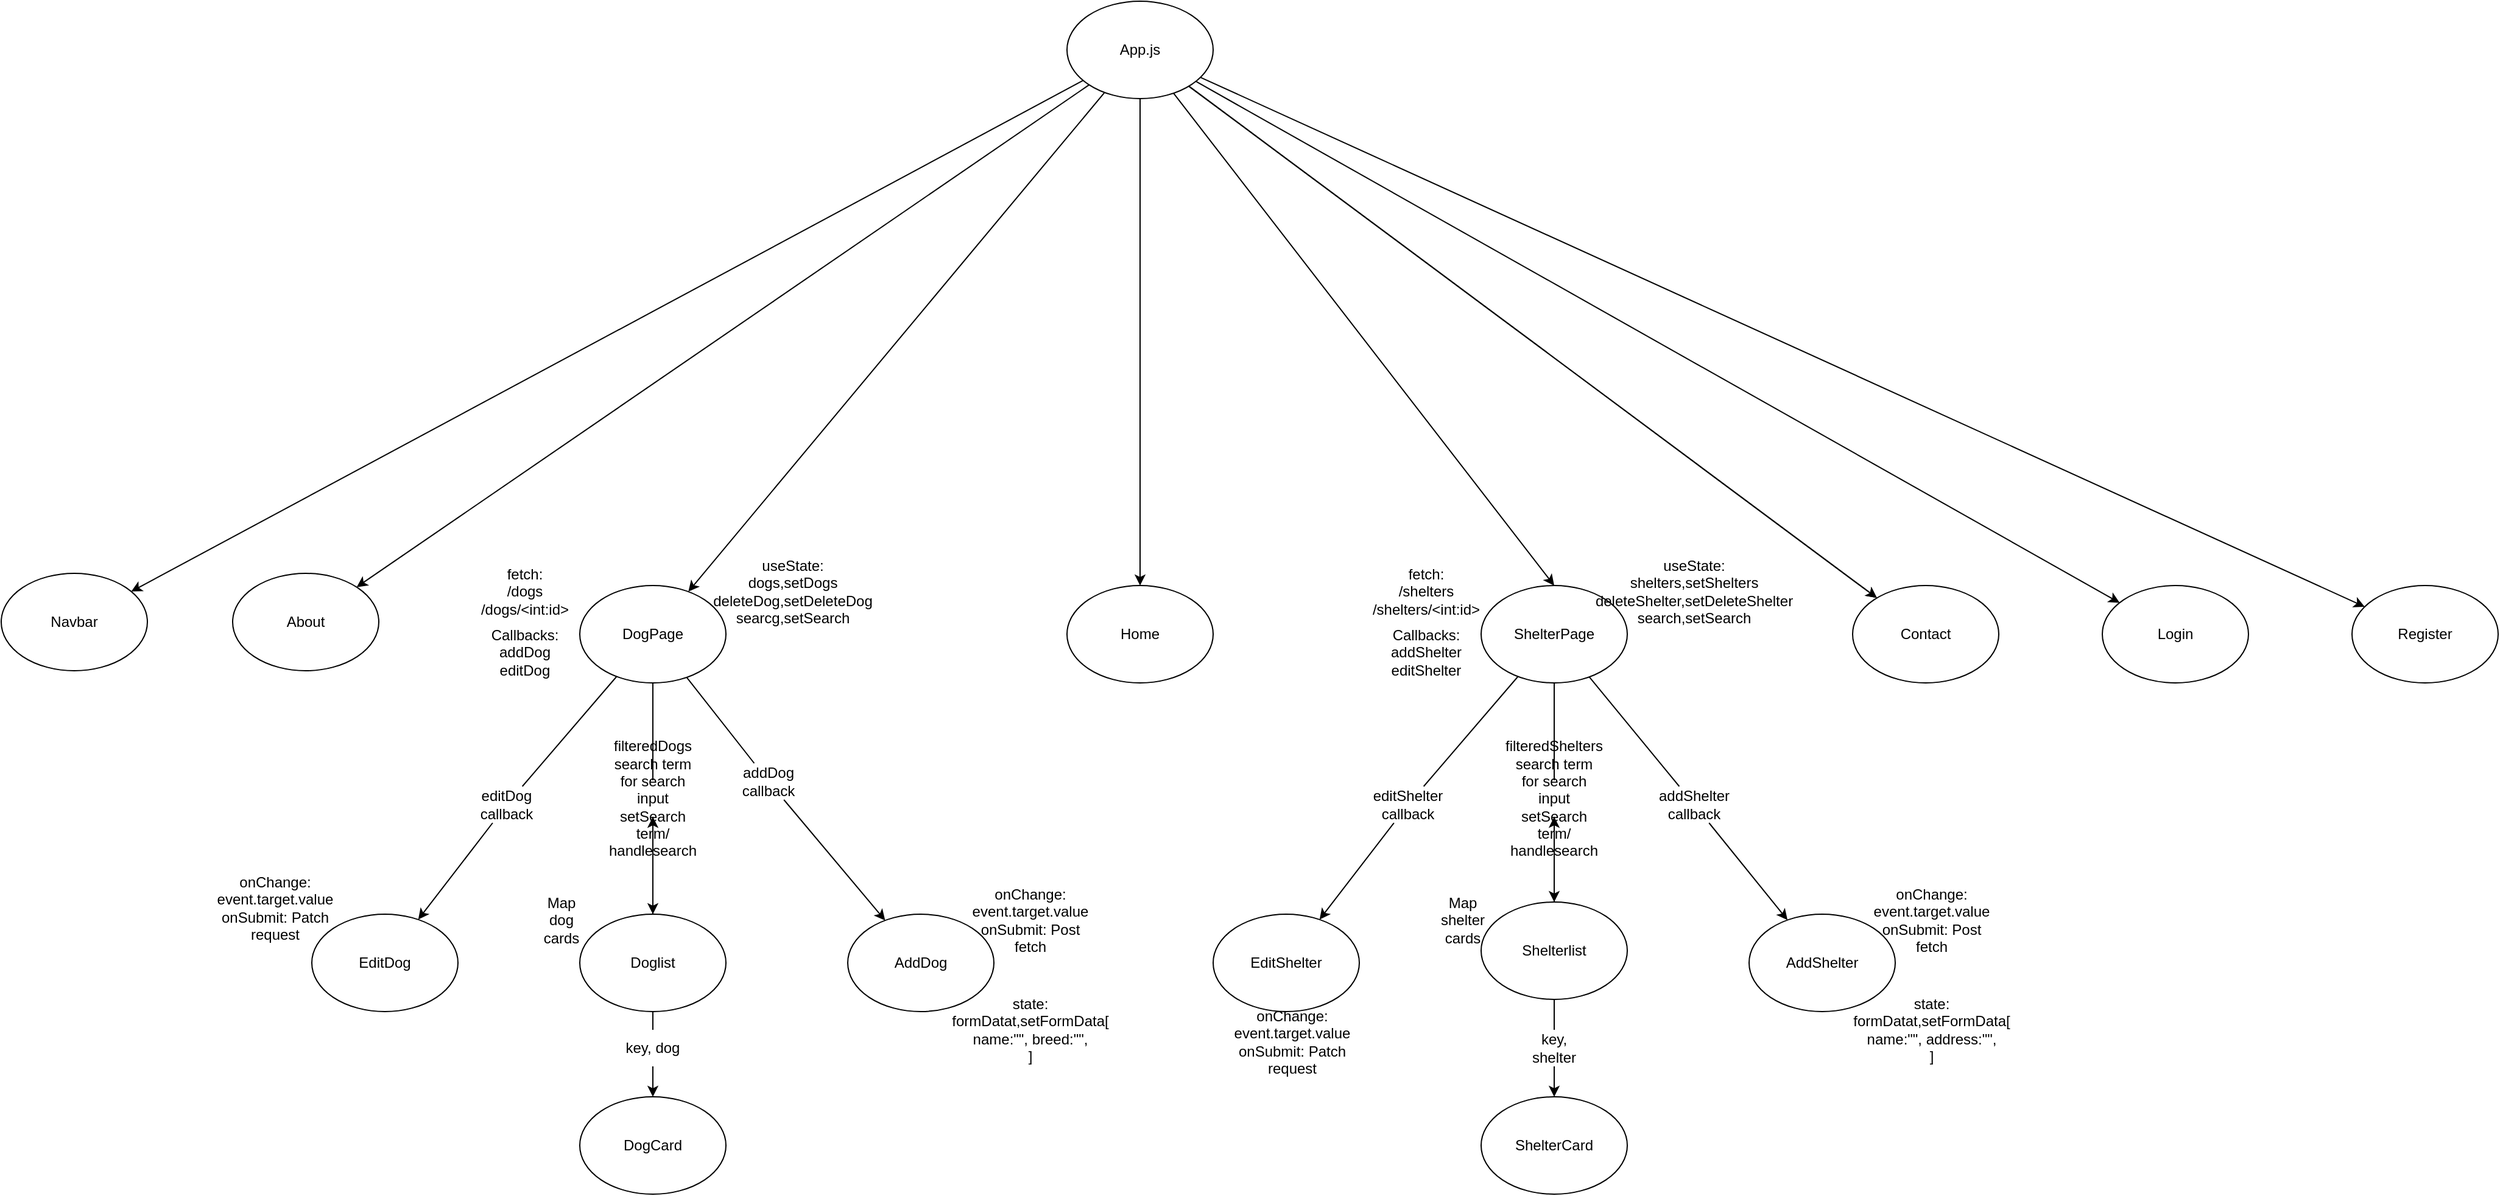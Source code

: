 <mxfile>
    <diagram id="dPHrZzhrnpa14u5o4RpN" name="Page-1">
        <mxGraphModel dx="1821" dy="862" grid="1" gridSize="10" guides="1" tooltips="1" connect="1" arrows="1" fold="1" page="1" pageScale="1" pageWidth="850" pageHeight="1100" math="0" shadow="0">
            <root>
                <mxCell id="0"/>
                <mxCell id="1" parent="0"/>
                <mxCell id="4" value="" style="edgeStyle=none;html=1;" edge="1" parent="1" source="2" target="3">
                    <mxGeometry relative="1" as="geometry"/>
                </mxCell>
                <mxCell id="62" style="edgeStyle=none;html=1;entryX=0.5;entryY=0;entryDx=0;entryDy=0;" edge="1" parent="1" source="2" target="41">
                    <mxGeometry relative="1" as="geometry"/>
                </mxCell>
                <mxCell id="66" value="" style="edgeStyle=none;html=1;" edge="1" parent="1" source="2" target="65">
                    <mxGeometry relative="1" as="geometry"/>
                </mxCell>
                <mxCell id="68" value="" style="edgeStyle=none;html=1;" edge="1" parent="1" source="2" target="67">
                    <mxGeometry relative="1" as="geometry"/>
                </mxCell>
                <mxCell id="70" value="" style="edgeStyle=none;html=1;" edge="1" parent="1" source="2" target="67">
                    <mxGeometry relative="1" as="geometry"/>
                </mxCell>
                <mxCell id="72" value="" style="edgeStyle=none;html=1;" edge="1" parent="1" source="2" target="71">
                    <mxGeometry relative="1" as="geometry"/>
                </mxCell>
                <mxCell id="74" value="" style="edgeStyle=none;html=1;" edge="1" parent="1" source="2" target="73">
                    <mxGeometry relative="1" as="geometry"/>
                </mxCell>
                <mxCell id="76" value="" style="edgeStyle=none;html=1;" edge="1" parent="1" source="2" target="75">
                    <mxGeometry relative="1" as="geometry"/>
                </mxCell>
                <mxCell id="78" value="" style="edgeStyle=none;html=1;" edge="1" parent="1" source="2" target="77">
                    <mxGeometry relative="1" as="geometry"/>
                </mxCell>
                <mxCell id="2" value="App.js" style="ellipse;whiteSpace=wrap;html=1;" vertex="1" parent="1">
                    <mxGeometry x="365" width="120" height="80" as="geometry"/>
                </mxCell>
                <mxCell id="10" value="" style="edgeStyle=none;html=1;startArrow=none;" edge="1" parent="1" source="23" target="9">
                    <mxGeometry relative="1" as="geometry"/>
                </mxCell>
                <mxCell id="16" value="" style="edgeStyle=none;html=1;startArrow=none;" edge="1" parent="1" source="28" target="15">
                    <mxGeometry relative="1" as="geometry"/>
                </mxCell>
                <mxCell id="18" value="" style="edgeStyle=none;html=1;startArrow=none;" edge="1" parent="1" source="31" target="17">
                    <mxGeometry relative="1" as="geometry"/>
                </mxCell>
                <mxCell id="3" value="DogPage" style="ellipse;whiteSpace=wrap;html=1;" vertex="1" parent="1">
                    <mxGeometry x="-35" y="480" width="120" height="80" as="geometry"/>
                </mxCell>
                <mxCell id="14" value="" style="edgeStyle=none;html=1;startArrow=none;" edge="1" parent="1" source="37" target="13">
                    <mxGeometry relative="1" as="geometry"/>
                </mxCell>
                <mxCell id="26" style="edgeStyle=none;html=1;entryX=0.5;entryY=1;entryDx=0;entryDy=0;" edge="1" parent="1" source="9" target="23">
                    <mxGeometry relative="1" as="geometry"/>
                </mxCell>
                <mxCell id="9" value="Doglist" style="ellipse;whiteSpace=wrap;html=1;" vertex="1" parent="1">
                    <mxGeometry x="-35" y="750" width="120" height="80" as="geometry"/>
                </mxCell>
                <mxCell id="13" value="DogCard" style="ellipse;whiteSpace=wrap;html=1;" vertex="1" parent="1">
                    <mxGeometry x="-35" y="900" width="120" height="80" as="geometry"/>
                </mxCell>
                <mxCell id="15" value="AddDog" style="ellipse;whiteSpace=wrap;html=1;" vertex="1" parent="1">
                    <mxGeometry x="185" y="750" width="120" height="80" as="geometry"/>
                </mxCell>
                <mxCell id="17" value="EditDog" style="ellipse;whiteSpace=wrap;html=1;" vertex="1" parent="1">
                    <mxGeometry x="-255" y="750" width="120" height="80" as="geometry"/>
                </mxCell>
                <mxCell id="19" value="useState:&lt;br&gt;dogs,setDogs&lt;br&gt;deleteDog,setDeleteDog&lt;br&gt;searcg,setSearch" style="text;html=1;strokeColor=none;fillColor=none;align=center;verticalAlign=middle;whiteSpace=wrap;rounded=0;" vertex="1" parent="1">
                    <mxGeometry x="95" y="470" width="90" height="30" as="geometry"/>
                </mxCell>
                <mxCell id="20" value="fetch:&lt;br&gt;/dogs&lt;br&gt;/dogs/&amp;lt;int:id&amp;gt;" style="text;html=1;strokeColor=none;fillColor=none;align=center;verticalAlign=middle;whiteSpace=wrap;rounded=0;" vertex="1" parent="1">
                    <mxGeometry x="-125" y="470" width="90" height="30" as="geometry"/>
                </mxCell>
                <mxCell id="21" value="Callbacks:&lt;br&gt;addDog&lt;br&gt;editDog" style="text;html=1;strokeColor=none;fillColor=none;align=center;verticalAlign=middle;whiteSpace=wrap;rounded=0;" vertex="1" parent="1">
                    <mxGeometry x="-125" y="520" width="90" height="30" as="geometry"/>
                </mxCell>
                <mxCell id="22" value="" style="edgeStyle=none;html=1;endArrow=none;" edge="1" parent="1" source="3" target="23">
                    <mxGeometry relative="1" as="geometry">
                        <mxPoint x="25" y="560" as="sourcePoint"/>
                        <mxPoint x="25" y="650" as="targetPoint"/>
                    </mxGeometry>
                </mxCell>
                <mxCell id="23" value="filteredDogs&lt;br&gt;search term for search input&lt;br&gt;setSearch term/ handlesearch" style="text;html=1;strokeColor=none;fillColor=none;align=center;verticalAlign=middle;whiteSpace=wrap;rounded=0;" vertex="1" parent="1">
                    <mxGeometry x="-5" y="640" width="60" height="30" as="geometry"/>
                </mxCell>
                <mxCell id="27" value="" style="edgeStyle=none;html=1;endArrow=none;" edge="1" parent="1" source="3" target="28">
                    <mxGeometry relative="1" as="geometry">
                        <mxPoint x="53.666" y="555.139" as="sourcePoint"/>
                        <mxPoint x="216.297" y="754.874" as="targetPoint"/>
                    </mxGeometry>
                </mxCell>
                <mxCell id="28" value="addDog callback" style="text;html=1;strokeColor=none;fillColor=none;align=center;verticalAlign=middle;whiteSpace=wrap;rounded=0;" vertex="1" parent="1">
                    <mxGeometry x="90" y="626" width="60" height="30" as="geometry"/>
                </mxCell>
                <mxCell id="30" value="" style="edgeStyle=none;html=1;endArrow=none;" edge="1" parent="1" source="3" target="31">
                    <mxGeometry relative="1" as="geometry">
                        <mxPoint x="-3.554" y="555.18" as="sourcePoint"/>
                        <mxPoint x="-166.317" y="754.867" as="targetPoint"/>
                    </mxGeometry>
                </mxCell>
                <mxCell id="31" value="editDog&lt;br&gt;callback" style="text;html=1;strokeColor=none;fillColor=none;align=center;verticalAlign=middle;whiteSpace=wrap;rounded=0;" vertex="1" parent="1">
                    <mxGeometry x="-125" y="645" width="60" height="30" as="geometry"/>
                </mxCell>
                <mxCell id="32" value="onChange:&lt;br&gt;event.target.value onSubmit: Post fetch" style="text;html=1;strokeColor=none;fillColor=none;align=center;verticalAlign=middle;whiteSpace=wrap;rounded=0;" vertex="1" parent="1">
                    <mxGeometry x="305" y="740" width="60" height="30" as="geometry"/>
                </mxCell>
                <mxCell id="33" value="state:&lt;br&gt;formDatat,setFormData[&lt;br&gt;name:&quot;&quot;, breed:&quot;&quot;,&lt;br&gt;]" style="text;html=1;strokeColor=none;fillColor=none;align=center;verticalAlign=middle;whiteSpace=wrap;rounded=0;" vertex="1" parent="1">
                    <mxGeometry x="305" y="830" width="60" height="30" as="geometry"/>
                </mxCell>
                <mxCell id="34" value="onChange:&lt;br&gt;event.target.value onSubmit: Patch request" style="text;html=1;strokeColor=none;fillColor=none;align=center;verticalAlign=middle;whiteSpace=wrap;rounded=0;" vertex="1" parent="1">
                    <mxGeometry x="-315" y="730" width="60" height="30" as="geometry"/>
                </mxCell>
                <mxCell id="35" value="Map dog cards" style="text;html=1;strokeColor=none;fillColor=none;align=center;verticalAlign=middle;whiteSpace=wrap;rounded=0;" vertex="1" parent="1">
                    <mxGeometry x="-65" y="740" width="30" height="30" as="geometry"/>
                </mxCell>
                <mxCell id="36" value="" style="edgeStyle=none;html=1;endArrow=none;" edge="1" parent="1" source="9" target="37">
                    <mxGeometry relative="1" as="geometry">
                        <mxPoint x="25" y="830" as="sourcePoint"/>
                        <mxPoint x="25" y="900" as="targetPoint"/>
                    </mxGeometry>
                </mxCell>
                <mxCell id="37" value="key, dog" style="text;html=1;strokeColor=none;fillColor=none;align=center;verticalAlign=middle;whiteSpace=wrap;rounded=0;" vertex="1" parent="1">
                    <mxGeometry x="-5" y="845" width="60" height="30" as="geometry"/>
                </mxCell>
                <mxCell id="38" value="" style="edgeStyle=none;html=1;startArrow=none;" edge="1" parent="1" source="52" target="44">
                    <mxGeometry relative="1" as="geometry"/>
                </mxCell>
                <mxCell id="39" value="" style="edgeStyle=none;html=1;startArrow=none;" edge="1" parent="1" source="54" target="46">
                    <mxGeometry relative="1" as="geometry"/>
                </mxCell>
                <mxCell id="40" value="" style="edgeStyle=none;html=1;startArrow=none;" edge="1" parent="1" source="56" target="47">
                    <mxGeometry relative="1" as="geometry"/>
                </mxCell>
                <mxCell id="41" value="ShelterPage" style="ellipse;whiteSpace=wrap;html=1;" vertex="1" parent="1">
                    <mxGeometry x="705" y="480" width="120" height="80" as="geometry"/>
                </mxCell>
                <mxCell id="42" value="" style="edgeStyle=none;html=1;startArrow=none;" edge="1" parent="1" source="61" target="45">
                    <mxGeometry relative="1" as="geometry"/>
                </mxCell>
                <mxCell id="43" style="edgeStyle=none;html=1;entryX=0.5;entryY=1;entryDx=0;entryDy=0;" edge="1" parent="1" source="44" target="52">
                    <mxGeometry relative="1" as="geometry"/>
                </mxCell>
                <mxCell id="44" value="Shelterlist" style="ellipse;whiteSpace=wrap;html=1;" vertex="1" parent="1">
                    <mxGeometry x="705" y="740" width="120" height="80" as="geometry"/>
                </mxCell>
                <mxCell id="45" value="ShelterCard" style="ellipse;whiteSpace=wrap;html=1;" vertex="1" parent="1">
                    <mxGeometry x="705" y="900" width="120" height="80" as="geometry"/>
                </mxCell>
                <mxCell id="46" value="AddShelter" style="ellipse;whiteSpace=wrap;html=1;" vertex="1" parent="1">
                    <mxGeometry x="925" y="750" width="120" height="80" as="geometry"/>
                </mxCell>
                <mxCell id="47" value="EditShelter" style="ellipse;whiteSpace=wrap;html=1;" vertex="1" parent="1">
                    <mxGeometry x="485" y="750" width="120" height="80" as="geometry"/>
                </mxCell>
                <mxCell id="48" value="useState:&lt;br&gt;shelters,setShelters&lt;br&gt;deleteShelter,setDeleteShelter&lt;br&gt;search,setSearch" style="text;html=1;strokeColor=none;fillColor=none;align=center;verticalAlign=middle;whiteSpace=wrap;rounded=0;" vertex="1" parent="1">
                    <mxGeometry x="835" y="470" width="90" height="30" as="geometry"/>
                </mxCell>
                <mxCell id="49" value="fetch:&lt;br&gt;/shelters&lt;br&gt;/shelters/&amp;lt;int:id&amp;gt;" style="text;html=1;strokeColor=none;fillColor=none;align=center;verticalAlign=middle;whiteSpace=wrap;rounded=0;" vertex="1" parent="1">
                    <mxGeometry x="615" y="470" width="90" height="30" as="geometry"/>
                </mxCell>
                <mxCell id="50" value="Callbacks:&lt;br&gt;addShelter&lt;br&gt;editShelter" style="text;html=1;strokeColor=none;fillColor=none;align=center;verticalAlign=middle;whiteSpace=wrap;rounded=0;" vertex="1" parent="1">
                    <mxGeometry x="615" y="520" width="90" height="30" as="geometry"/>
                </mxCell>
                <mxCell id="51" value="" style="edgeStyle=none;html=1;endArrow=none;" edge="1" parent="1" source="41" target="52">
                    <mxGeometry relative="1" as="geometry">
                        <mxPoint x="765" y="560" as="sourcePoint"/>
                        <mxPoint x="765" y="650" as="targetPoint"/>
                    </mxGeometry>
                </mxCell>
                <mxCell id="52" value="filteredShelters&lt;br&gt;search term for search input&lt;br&gt;setSearch term/ handlesearch" style="text;html=1;strokeColor=none;fillColor=none;align=center;verticalAlign=middle;whiteSpace=wrap;rounded=0;" vertex="1" parent="1">
                    <mxGeometry x="735" y="640" width="60" height="30" as="geometry"/>
                </mxCell>
                <mxCell id="53" value="" style="edgeStyle=none;html=1;endArrow=none;" edge="1" parent="1" source="41" target="54">
                    <mxGeometry relative="1" as="geometry">
                        <mxPoint x="793.666" y="555.139" as="sourcePoint"/>
                        <mxPoint x="956.297" y="754.874" as="targetPoint"/>
                    </mxGeometry>
                </mxCell>
                <mxCell id="54" value="addShelter callback" style="text;html=1;strokeColor=none;fillColor=none;align=center;verticalAlign=middle;whiteSpace=wrap;rounded=0;" vertex="1" parent="1">
                    <mxGeometry x="850" y="645" width="60" height="30" as="geometry"/>
                </mxCell>
                <mxCell id="55" value="" style="edgeStyle=none;html=1;endArrow=none;" edge="1" parent="1" source="41" target="56">
                    <mxGeometry relative="1" as="geometry">
                        <mxPoint x="736.446" y="555.18" as="sourcePoint"/>
                        <mxPoint x="573.683" y="754.867" as="targetPoint"/>
                    </mxGeometry>
                </mxCell>
                <mxCell id="56" value="editShelter&lt;br&gt;callback" style="text;html=1;strokeColor=none;fillColor=none;align=center;verticalAlign=middle;whiteSpace=wrap;rounded=0;" vertex="1" parent="1">
                    <mxGeometry x="615" y="645" width="60" height="30" as="geometry"/>
                </mxCell>
                <mxCell id="57" value="onChange:&lt;br&gt;event.target.value onSubmit: Post fetch" style="text;html=1;strokeColor=none;fillColor=none;align=center;verticalAlign=middle;whiteSpace=wrap;rounded=0;" vertex="1" parent="1">
                    <mxGeometry x="1045" y="740" width="60" height="30" as="geometry"/>
                </mxCell>
                <mxCell id="58" value="state:&lt;br&gt;formDatat,setFormData[&lt;br&gt;name:&quot;&quot;, address:&quot;&quot;,&lt;br&gt;]" style="text;html=1;strokeColor=none;fillColor=none;align=center;verticalAlign=middle;whiteSpace=wrap;rounded=0;" vertex="1" parent="1">
                    <mxGeometry x="1045" y="830" width="60" height="30" as="geometry"/>
                </mxCell>
                <mxCell id="59" value="Map shelter cards" style="text;html=1;strokeColor=none;fillColor=none;align=center;verticalAlign=middle;whiteSpace=wrap;rounded=0;" vertex="1" parent="1">
                    <mxGeometry x="675" y="740" width="30" height="30" as="geometry"/>
                </mxCell>
                <mxCell id="60" value="" style="edgeStyle=none;html=1;endArrow=none;" edge="1" parent="1" source="44" target="61">
                    <mxGeometry relative="1" as="geometry">
                        <mxPoint x="765" y="830" as="sourcePoint"/>
                        <mxPoint x="765" y="900" as="targetPoint"/>
                    </mxGeometry>
                </mxCell>
                <mxCell id="61" value="key, shelter" style="text;html=1;strokeColor=none;fillColor=none;align=center;verticalAlign=middle;whiteSpace=wrap;rounded=0;" vertex="1" parent="1">
                    <mxGeometry x="735" y="845" width="60" height="30" as="geometry"/>
                </mxCell>
                <mxCell id="63" value="onChange:&lt;br&gt;event.target.value onSubmit: Patch request" style="text;html=1;strokeColor=none;fillColor=none;align=center;verticalAlign=middle;whiteSpace=wrap;rounded=0;" vertex="1" parent="1">
                    <mxGeometry x="520" y="840" width="60" height="30" as="geometry"/>
                </mxCell>
                <mxCell id="65" value="About" style="ellipse;whiteSpace=wrap;html=1;" vertex="1" parent="1">
                    <mxGeometry x="-320" y="470" width="120" height="80" as="geometry"/>
                </mxCell>
                <mxCell id="67" value="Contact" style="ellipse;whiteSpace=wrap;html=1;" vertex="1" parent="1">
                    <mxGeometry x="1010" y="480" width="120" height="80" as="geometry"/>
                </mxCell>
                <mxCell id="71" value="Navbar" style="ellipse;whiteSpace=wrap;html=1;" vertex="1" parent="1">
                    <mxGeometry x="-510" y="470" width="120" height="80" as="geometry"/>
                </mxCell>
                <mxCell id="73" value="Login" style="ellipse;whiteSpace=wrap;html=1;" vertex="1" parent="1">
                    <mxGeometry x="1215" y="480" width="120" height="80" as="geometry"/>
                </mxCell>
                <mxCell id="75" value="Register" style="ellipse;whiteSpace=wrap;html=1;" vertex="1" parent="1">
                    <mxGeometry x="1420" y="480" width="120" height="80" as="geometry"/>
                </mxCell>
                <mxCell id="77" value="Home" style="ellipse;whiteSpace=wrap;html=1;" vertex="1" parent="1">
                    <mxGeometry x="365" y="480" width="120" height="80" as="geometry"/>
                </mxCell>
            </root>
        </mxGraphModel>
    </diagram>
</mxfile>